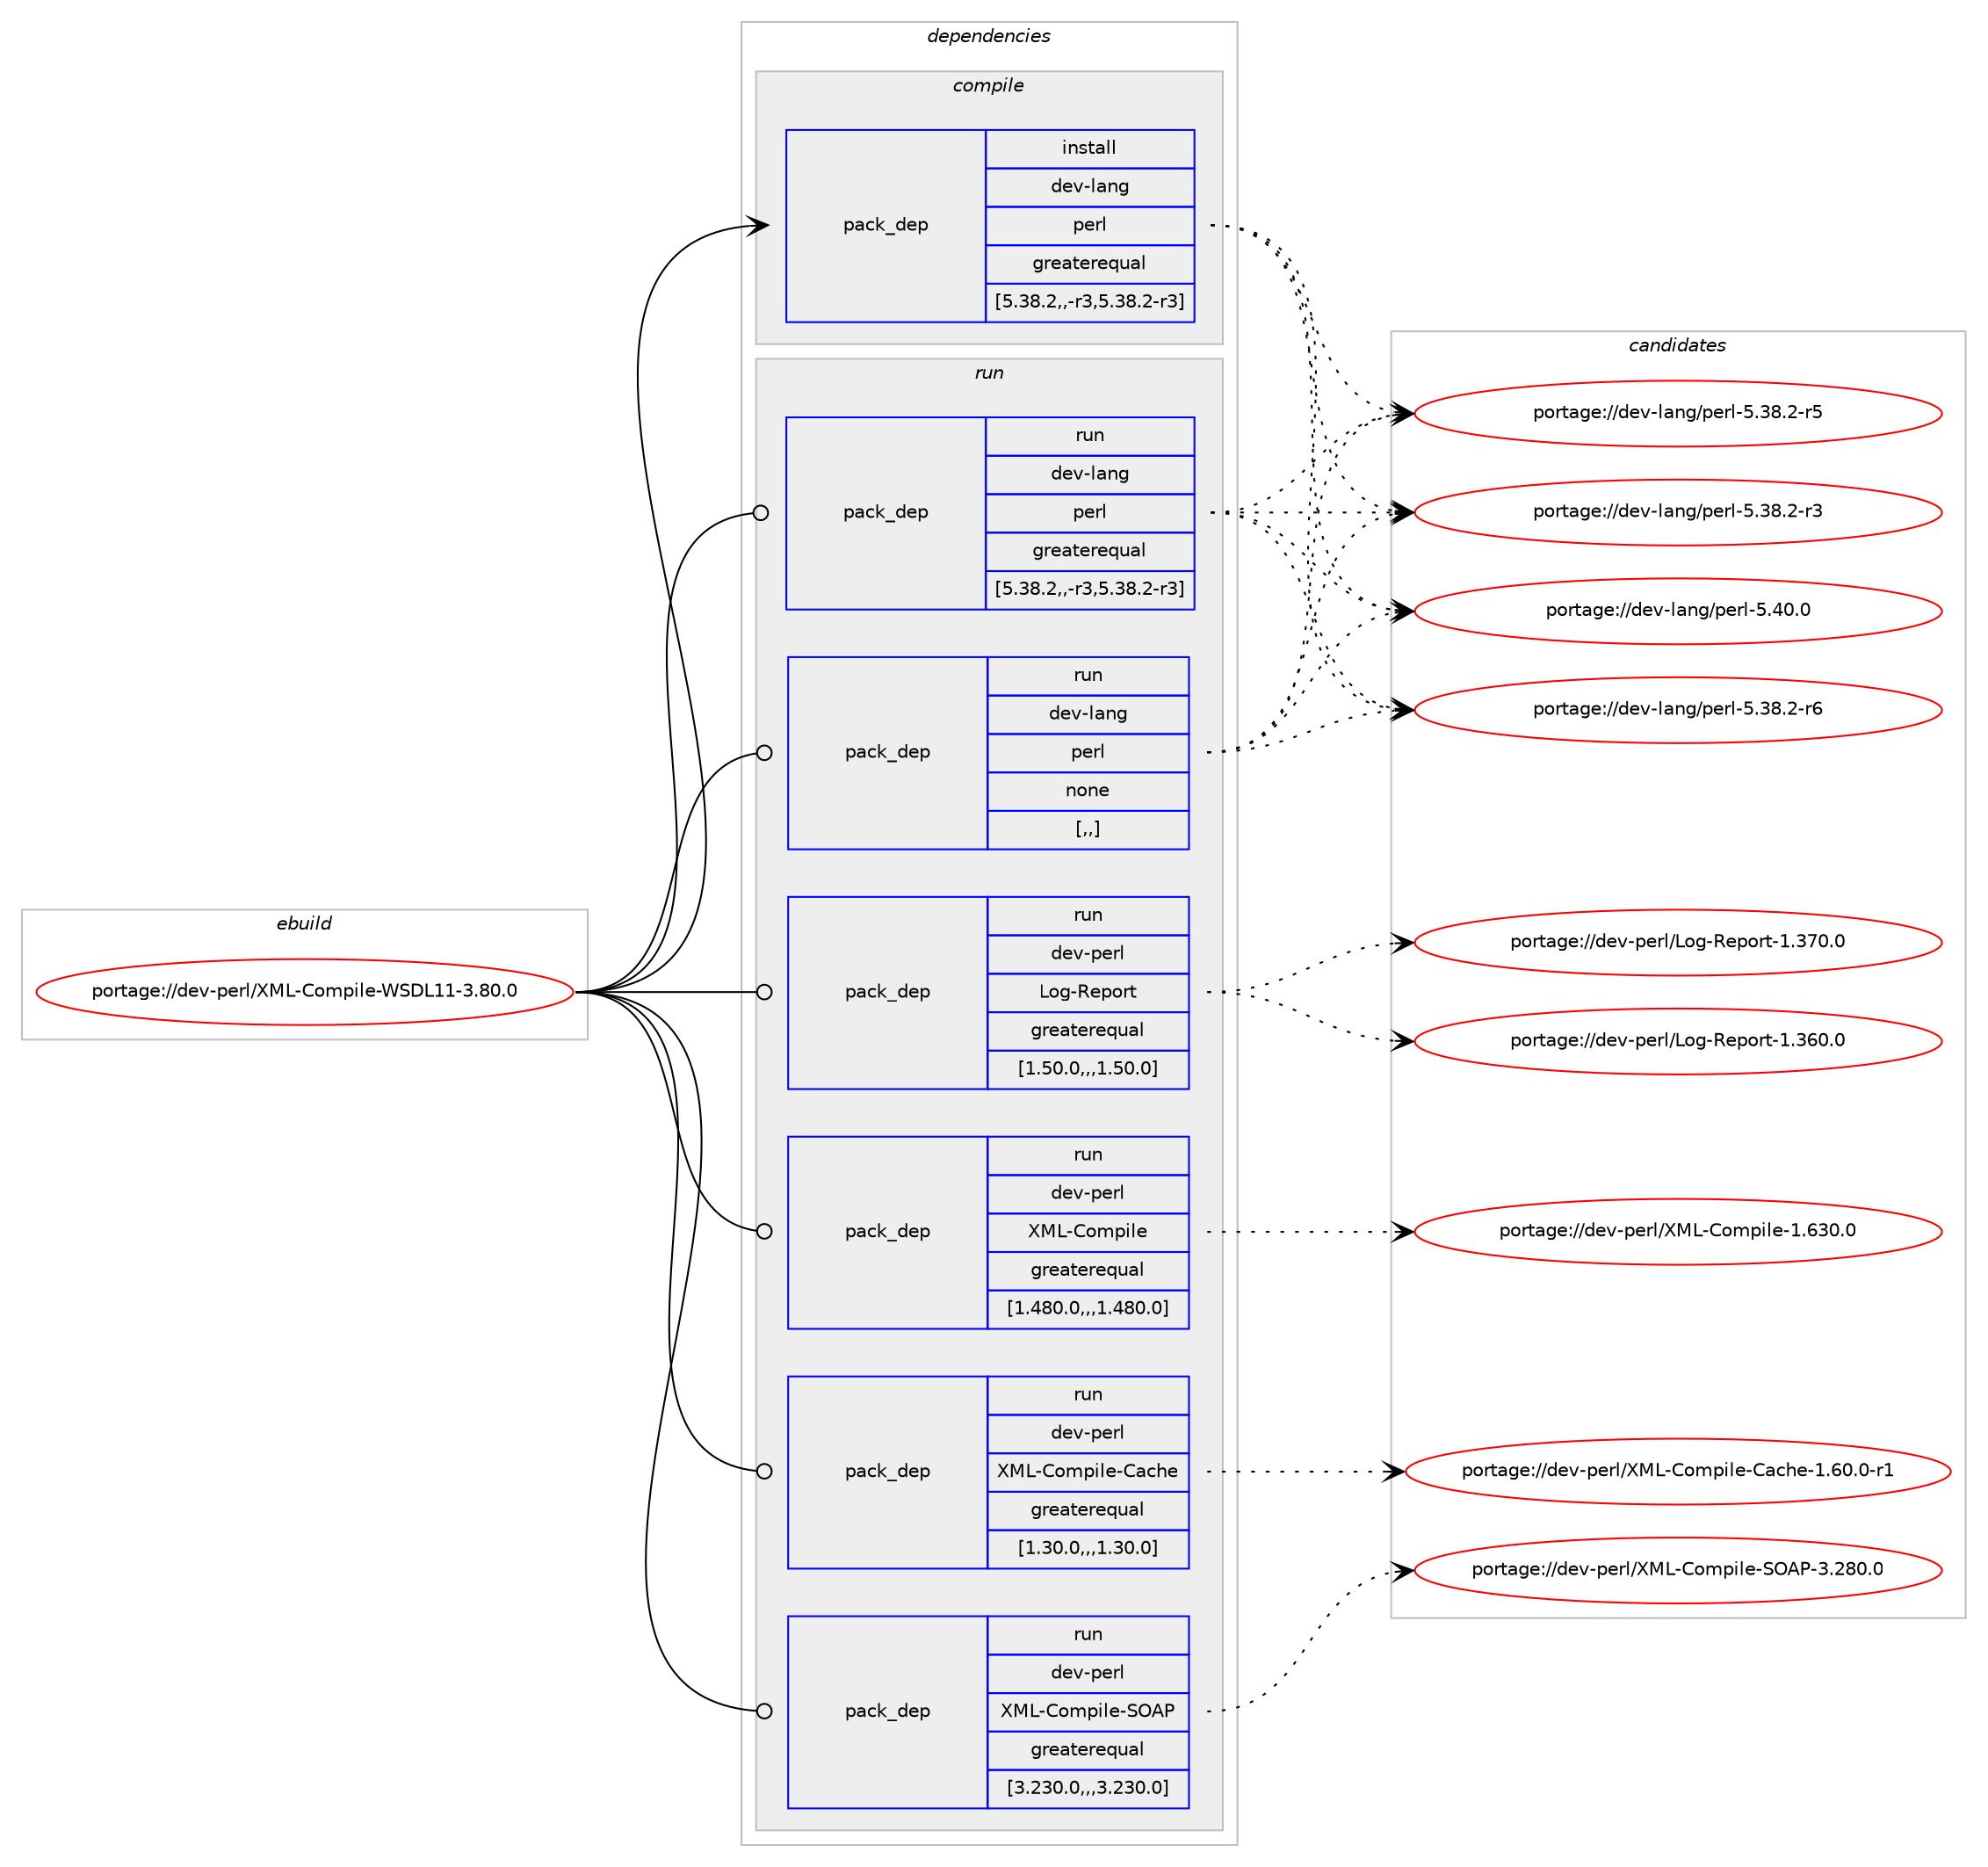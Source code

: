 digraph prolog {

# *************
# Graph options
# *************

newrank=true;
concentrate=true;
compound=true;
graph [rankdir=LR,fontname=Helvetica,fontsize=10,ranksep=1.5];#, ranksep=2.5, nodesep=0.2];
edge  [arrowhead=vee];
node  [fontname=Helvetica,fontsize=10];

# **********
# The ebuild
# **********

subgraph cluster_leftcol {
color=gray;
label=<<i>ebuild</i>>;
id [label="portage://dev-perl/XML-Compile-WSDL11-3.80.0", color=red, width=4, href="../dev-perl/XML-Compile-WSDL11-3.80.0.svg"];
}

# ****************
# The dependencies
# ****************

subgraph cluster_midcol {
color=gray;
label=<<i>dependencies</i>>;
subgraph cluster_compile {
fillcolor="#eeeeee";
style=filled;
label=<<i>compile</i>>;
subgraph pack468030 {
dependency633162 [label=<<TABLE BORDER="0" CELLBORDER="1" CELLSPACING="0" CELLPADDING="4" WIDTH="220"><TR><TD ROWSPAN="6" CELLPADDING="30">pack_dep</TD></TR><TR><TD WIDTH="110">install</TD></TR><TR><TD>dev-lang</TD></TR><TR><TD>perl</TD></TR><TR><TD>greaterequal</TD></TR><TR><TD>[5.38.2,,-r3,5.38.2-r3]</TD></TR></TABLE>>, shape=none, color=blue];
}
id:e -> dependency633162:w [weight=20,style="solid",arrowhead="vee"];
}
subgraph cluster_compileandrun {
fillcolor="#eeeeee";
style=filled;
label=<<i>compile and run</i>>;
}
subgraph cluster_run {
fillcolor="#eeeeee";
style=filled;
label=<<i>run</i>>;
subgraph pack468031 {
dependency633163 [label=<<TABLE BORDER="0" CELLBORDER="1" CELLSPACING="0" CELLPADDING="4" WIDTH="220"><TR><TD ROWSPAN="6" CELLPADDING="30">pack_dep</TD></TR><TR><TD WIDTH="110">run</TD></TR><TR><TD>dev-lang</TD></TR><TR><TD>perl</TD></TR><TR><TD>greaterequal</TD></TR><TR><TD>[5.38.2,,-r3,5.38.2-r3]</TD></TR></TABLE>>, shape=none, color=blue];
}
id:e -> dependency633163:w [weight=20,style="solid",arrowhead="odot"];
subgraph pack468032 {
dependency633164 [label=<<TABLE BORDER="0" CELLBORDER="1" CELLSPACING="0" CELLPADDING="4" WIDTH="220"><TR><TD ROWSPAN="6" CELLPADDING="30">pack_dep</TD></TR><TR><TD WIDTH="110">run</TD></TR><TR><TD>dev-lang</TD></TR><TR><TD>perl</TD></TR><TR><TD>none</TD></TR><TR><TD>[,,]</TD></TR></TABLE>>, shape=none, color=blue];
}
id:e -> dependency633164:w [weight=20,style="solid",arrowhead="odot"];
subgraph pack468033 {
dependency633165 [label=<<TABLE BORDER="0" CELLBORDER="1" CELLSPACING="0" CELLPADDING="4" WIDTH="220"><TR><TD ROWSPAN="6" CELLPADDING="30">pack_dep</TD></TR><TR><TD WIDTH="110">run</TD></TR><TR><TD>dev-perl</TD></TR><TR><TD>Log-Report</TD></TR><TR><TD>greaterequal</TD></TR><TR><TD>[1.50.0,,,1.50.0]</TD></TR></TABLE>>, shape=none, color=blue];
}
id:e -> dependency633165:w [weight=20,style="solid",arrowhead="odot"];
subgraph pack468034 {
dependency633166 [label=<<TABLE BORDER="0" CELLBORDER="1" CELLSPACING="0" CELLPADDING="4" WIDTH="220"><TR><TD ROWSPAN="6" CELLPADDING="30">pack_dep</TD></TR><TR><TD WIDTH="110">run</TD></TR><TR><TD>dev-perl</TD></TR><TR><TD>XML-Compile</TD></TR><TR><TD>greaterequal</TD></TR><TR><TD>[1.480.0,,,1.480.0]</TD></TR></TABLE>>, shape=none, color=blue];
}
id:e -> dependency633166:w [weight=20,style="solid",arrowhead="odot"];
subgraph pack468035 {
dependency633167 [label=<<TABLE BORDER="0" CELLBORDER="1" CELLSPACING="0" CELLPADDING="4" WIDTH="220"><TR><TD ROWSPAN="6" CELLPADDING="30">pack_dep</TD></TR><TR><TD WIDTH="110">run</TD></TR><TR><TD>dev-perl</TD></TR><TR><TD>XML-Compile-Cache</TD></TR><TR><TD>greaterequal</TD></TR><TR><TD>[1.30.0,,,1.30.0]</TD></TR></TABLE>>, shape=none, color=blue];
}
id:e -> dependency633167:w [weight=20,style="solid",arrowhead="odot"];
subgraph pack468036 {
dependency633168 [label=<<TABLE BORDER="0" CELLBORDER="1" CELLSPACING="0" CELLPADDING="4" WIDTH="220"><TR><TD ROWSPAN="6" CELLPADDING="30">pack_dep</TD></TR><TR><TD WIDTH="110">run</TD></TR><TR><TD>dev-perl</TD></TR><TR><TD>XML-Compile-SOAP</TD></TR><TR><TD>greaterequal</TD></TR><TR><TD>[3.230.0,,,3.230.0]</TD></TR></TABLE>>, shape=none, color=blue];
}
id:e -> dependency633168:w [weight=20,style="solid",arrowhead="odot"];
}
}

# **************
# The candidates
# **************

subgraph cluster_choices {
rank=same;
color=gray;
label=<<i>candidates</i>>;

subgraph choice468030 {
color=black;
nodesep=1;
choice10010111845108971101034711210111410845534652484648 [label="portage://dev-lang/perl-5.40.0", color=red, width=4,href="../dev-lang/perl-5.40.0.svg"];
choice100101118451089711010347112101114108455346515646504511454 [label="portage://dev-lang/perl-5.38.2-r6", color=red, width=4,href="../dev-lang/perl-5.38.2-r6.svg"];
choice100101118451089711010347112101114108455346515646504511453 [label="portage://dev-lang/perl-5.38.2-r5", color=red, width=4,href="../dev-lang/perl-5.38.2-r5.svg"];
choice100101118451089711010347112101114108455346515646504511451 [label="portage://dev-lang/perl-5.38.2-r3", color=red, width=4,href="../dev-lang/perl-5.38.2-r3.svg"];
dependency633162:e -> choice10010111845108971101034711210111410845534652484648:w [style=dotted,weight="100"];
dependency633162:e -> choice100101118451089711010347112101114108455346515646504511454:w [style=dotted,weight="100"];
dependency633162:e -> choice100101118451089711010347112101114108455346515646504511453:w [style=dotted,weight="100"];
dependency633162:e -> choice100101118451089711010347112101114108455346515646504511451:w [style=dotted,weight="100"];
}
subgraph choice468031 {
color=black;
nodesep=1;
choice10010111845108971101034711210111410845534652484648 [label="portage://dev-lang/perl-5.40.0", color=red, width=4,href="../dev-lang/perl-5.40.0.svg"];
choice100101118451089711010347112101114108455346515646504511454 [label="portage://dev-lang/perl-5.38.2-r6", color=red, width=4,href="../dev-lang/perl-5.38.2-r6.svg"];
choice100101118451089711010347112101114108455346515646504511453 [label="portage://dev-lang/perl-5.38.2-r5", color=red, width=4,href="../dev-lang/perl-5.38.2-r5.svg"];
choice100101118451089711010347112101114108455346515646504511451 [label="portage://dev-lang/perl-5.38.2-r3", color=red, width=4,href="../dev-lang/perl-5.38.2-r3.svg"];
dependency633163:e -> choice10010111845108971101034711210111410845534652484648:w [style=dotted,weight="100"];
dependency633163:e -> choice100101118451089711010347112101114108455346515646504511454:w [style=dotted,weight="100"];
dependency633163:e -> choice100101118451089711010347112101114108455346515646504511453:w [style=dotted,weight="100"];
dependency633163:e -> choice100101118451089711010347112101114108455346515646504511451:w [style=dotted,weight="100"];
}
subgraph choice468032 {
color=black;
nodesep=1;
choice10010111845108971101034711210111410845534652484648 [label="portage://dev-lang/perl-5.40.0", color=red, width=4,href="../dev-lang/perl-5.40.0.svg"];
choice100101118451089711010347112101114108455346515646504511454 [label="portage://dev-lang/perl-5.38.2-r6", color=red, width=4,href="../dev-lang/perl-5.38.2-r6.svg"];
choice100101118451089711010347112101114108455346515646504511453 [label="portage://dev-lang/perl-5.38.2-r5", color=red, width=4,href="../dev-lang/perl-5.38.2-r5.svg"];
choice100101118451089711010347112101114108455346515646504511451 [label="portage://dev-lang/perl-5.38.2-r3", color=red, width=4,href="../dev-lang/perl-5.38.2-r3.svg"];
dependency633164:e -> choice10010111845108971101034711210111410845534652484648:w [style=dotted,weight="100"];
dependency633164:e -> choice100101118451089711010347112101114108455346515646504511454:w [style=dotted,weight="100"];
dependency633164:e -> choice100101118451089711010347112101114108455346515646504511453:w [style=dotted,weight="100"];
dependency633164:e -> choice100101118451089711010347112101114108455346515646504511451:w [style=dotted,weight="100"];
}
subgraph choice468033 {
color=black;
nodesep=1;
choice10010111845112101114108477611110345821011121111141164549465155484648 [label="portage://dev-perl/Log-Report-1.370.0", color=red, width=4,href="../dev-perl/Log-Report-1.370.0.svg"];
choice10010111845112101114108477611110345821011121111141164549465154484648 [label="portage://dev-perl/Log-Report-1.360.0", color=red, width=4,href="../dev-perl/Log-Report-1.360.0.svg"];
dependency633165:e -> choice10010111845112101114108477611110345821011121111141164549465155484648:w [style=dotted,weight="100"];
dependency633165:e -> choice10010111845112101114108477611110345821011121111141164549465154484648:w [style=dotted,weight="100"];
}
subgraph choice468034 {
color=black;
nodesep=1;
choice100101118451121011141084788777645671111091121051081014549465451484648 [label="portage://dev-perl/XML-Compile-1.630.0", color=red, width=4,href="../dev-perl/XML-Compile-1.630.0.svg"];
dependency633166:e -> choice100101118451121011141084788777645671111091121051081014549465451484648:w [style=dotted,weight="100"];
}
subgraph choice468035 {
color=black;
nodesep=1;
choice1001011184511210111410847887776456711110911210510810145679799104101454946544846484511449 [label="portage://dev-perl/XML-Compile-Cache-1.60.0-r1", color=red, width=4,href="../dev-perl/XML-Compile-Cache-1.60.0-r1.svg"];
dependency633167:e -> choice1001011184511210111410847887776456711110911210510810145679799104101454946544846484511449:w [style=dotted,weight="100"];
}
subgraph choice468036 {
color=black;
nodesep=1;
choice1001011184511210111410847887776456711110911210510810145837965804551465056484648 [label="portage://dev-perl/XML-Compile-SOAP-3.280.0", color=red, width=4,href="../dev-perl/XML-Compile-SOAP-3.280.0.svg"];
dependency633168:e -> choice1001011184511210111410847887776456711110911210510810145837965804551465056484648:w [style=dotted,weight="100"];
}
}

}
